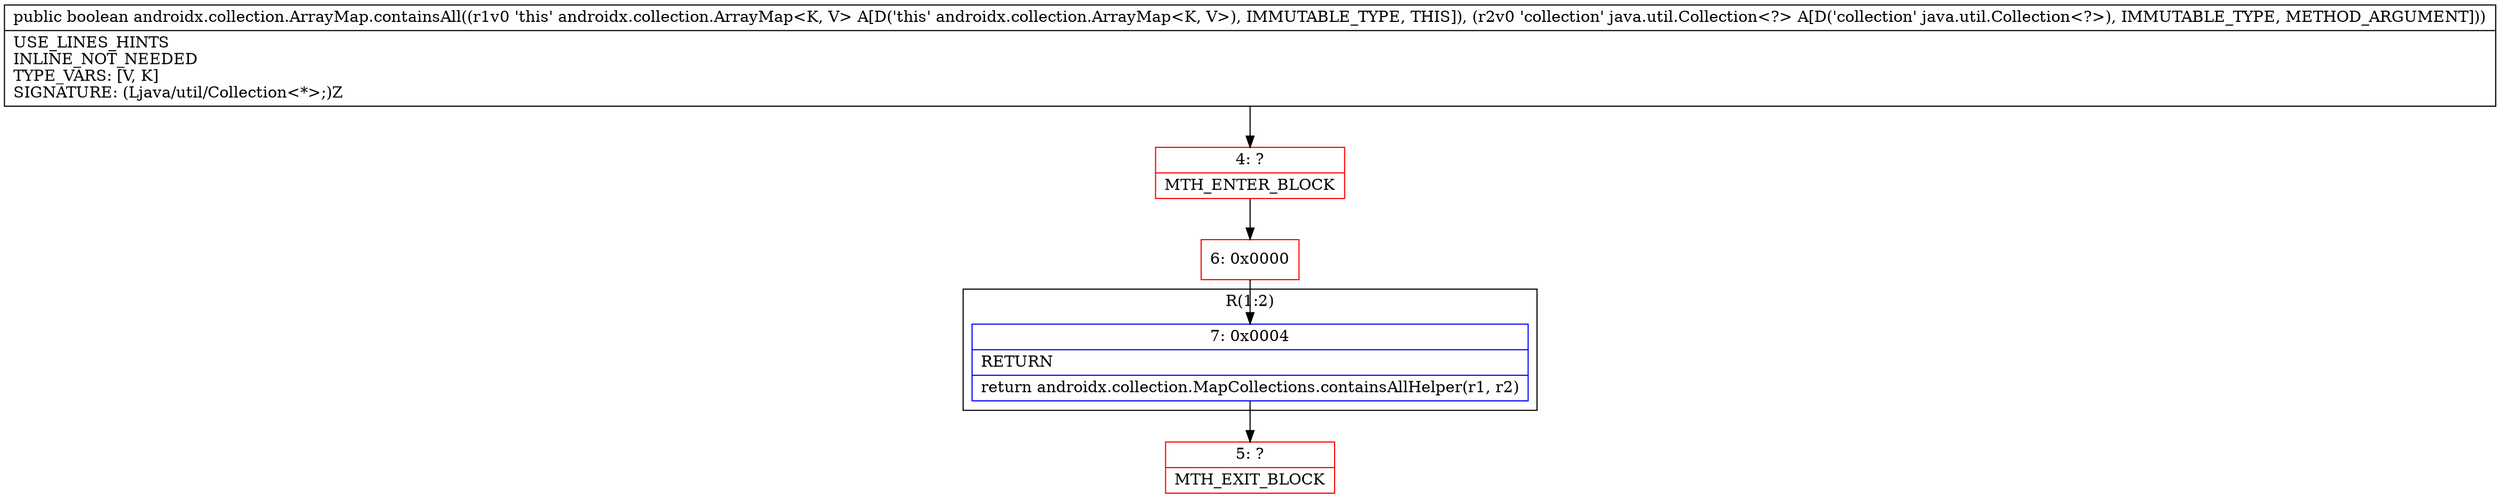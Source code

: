 digraph "CFG forandroidx.collection.ArrayMap.containsAll(Ljava\/util\/Collection;)Z" {
subgraph cluster_Region_1525652923 {
label = "R(1:2)";
node [shape=record,color=blue];
Node_7 [shape=record,label="{7\:\ 0x0004|RETURN\l|return androidx.collection.MapCollections.containsAllHelper(r1, r2)\l}"];
}
Node_4 [shape=record,color=red,label="{4\:\ ?|MTH_ENTER_BLOCK\l}"];
Node_6 [shape=record,color=red,label="{6\:\ 0x0000}"];
Node_5 [shape=record,color=red,label="{5\:\ ?|MTH_EXIT_BLOCK\l}"];
MethodNode[shape=record,label="{public boolean androidx.collection.ArrayMap.containsAll((r1v0 'this' androidx.collection.ArrayMap\<K, V\> A[D('this' androidx.collection.ArrayMap\<K, V\>), IMMUTABLE_TYPE, THIS]), (r2v0 'collection' java.util.Collection\<?\> A[D('collection' java.util.Collection\<?\>), IMMUTABLE_TYPE, METHOD_ARGUMENT]))  | USE_LINES_HINTS\lINLINE_NOT_NEEDED\lTYPE_VARS: [V, K]\lSIGNATURE: (Ljava\/util\/Collection\<*\>;)Z\l}"];
MethodNode -> Node_4;Node_7 -> Node_5;
Node_4 -> Node_6;
Node_6 -> Node_7;
}

